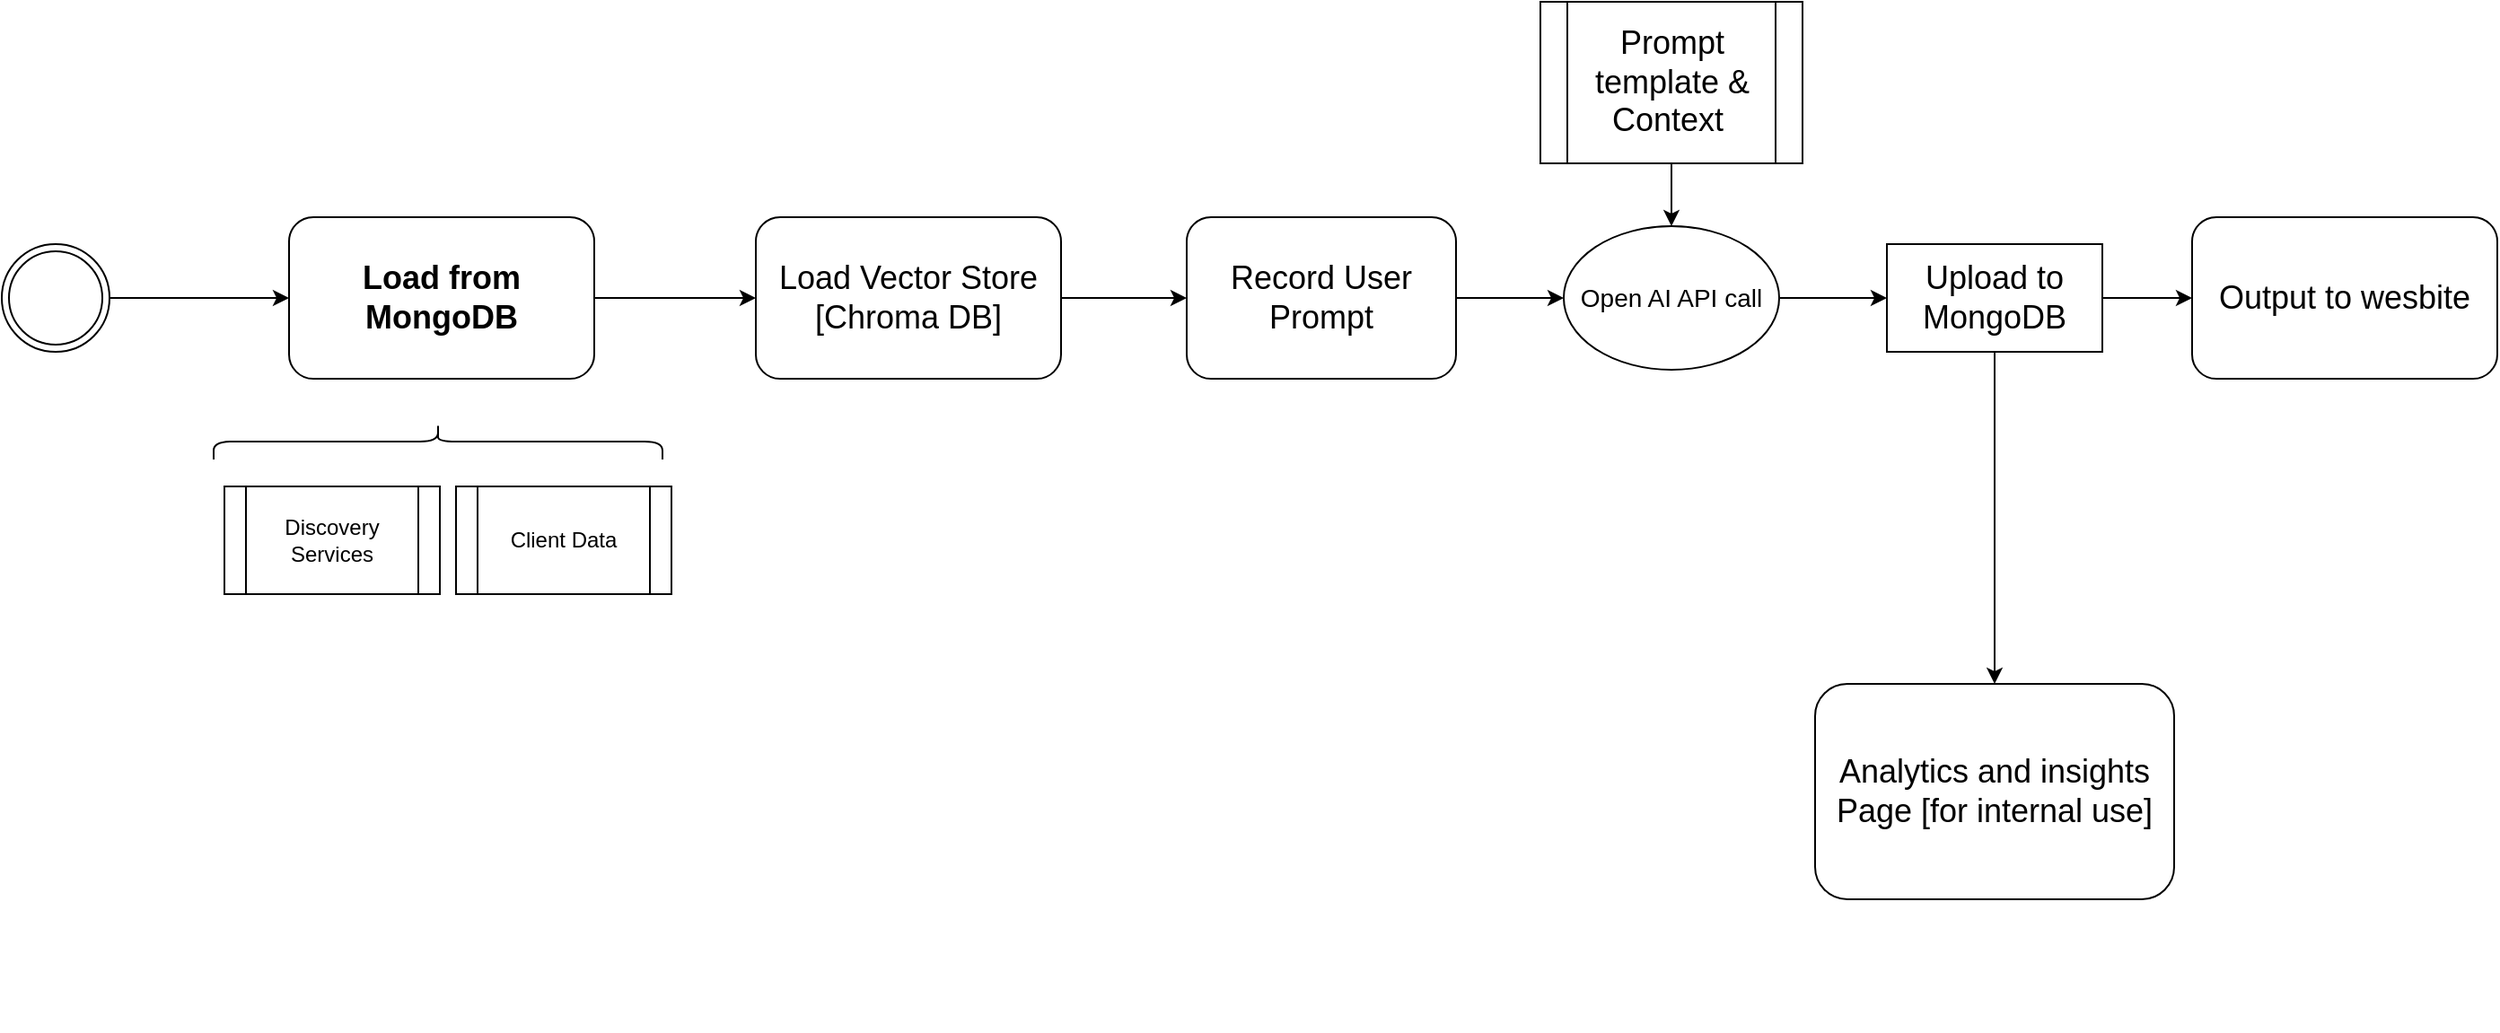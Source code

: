 <mxfile version="21.6.5" type="device">
  <diagram name="Page-1" id="Hjnly-ObfNYb1SgSj2E5">
    <mxGraphModel dx="1985" dy="955" grid="1" gridSize="10" guides="1" tooltips="1" connect="1" arrows="1" fold="1" page="1" pageScale="1" pageWidth="827" pageHeight="1169" math="0" shadow="0">
      <root>
        <mxCell id="0" />
        <mxCell id="1" parent="0" />
        <mxCell id="CQddjoPvEdrn5OGaLywG-10" style="edgeStyle=orthogonalEdgeStyle;rounded=0;orthogonalLoop=1;jettySize=auto;html=1;entryX=0;entryY=0.5;entryDx=0;entryDy=0;" edge="1" parent="1" source="CQddjoPvEdrn5OGaLywG-1" target="CQddjoPvEdrn5OGaLywG-2">
          <mxGeometry relative="1" as="geometry" />
        </mxCell>
        <mxCell id="CQddjoPvEdrn5OGaLywG-1" value="&lt;b&gt;&lt;font style=&quot;font-size: 18px;&quot;&gt;Load from MongoDB&lt;/font&gt;&lt;/b&gt;" style="rounded=1;whiteSpace=wrap;html=1;" vertex="1" parent="1">
          <mxGeometry x="390" y="140" width="170" height="90" as="geometry" />
        </mxCell>
        <mxCell id="CQddjoPvEdrn5OGaLywG-14" value="" style="edgeStyle=orthogonalEdgeStyle;rounded=0;orthogonalLoop=1;jettySize=auto;html=1;entryX=0;entryY=0.5;entryDx=0;entryDy=0;" edge="1" parent="1" source="CQddjoPvEdrn5OGaLywG-2" target="CQddjoPvEdrn5OGaLywG-13">
          <mxGeometry relative="1" as="geometry" />
        </mxCell>
        <mxCell id="CQddjoPvEdrn5OGaLywG-2" value="&lt;font style=&quot;font-size: 18px;&quot;&gt;Load Vector Store&lt;br&gt;[Chroma DB]&lt;/font&gt;" style="rounded=1;whiteSpace=wrap;html=1;" vertex="1" parent="1">
          <mxGeometry x="650" y="140" width="170" height="90" as="geometry" />
        </mxCell>
        <mxCell id="CQddjoPvEdrn5OGaLywG-5" style="edgeStyle=orthogonalEdgeStyle;rounded=0;orthogonalLoop=1;jettySize=auto;html=1;entryX=0;entryY=0.5;entryDx=0;entryDy=0;" edge="1" parent="1" source="CQddjoPvEdrn5OGaLywG-4" target="CQddjoPvEdrn5OGaLywG-1">
          <mxGeometry relative="1" as="geometry" />
        </mxCell>
        <mxCell id="CQddjoPvEdrn5OGaLywG-4" value="" style="ellipse;shape=doubleEllipse;html=1;dashed=0;whiteSpace=wrap;aspect=fixed;" vertex="1" parent="1">
          <mxGeometry x="230" y="155" width="60" height="60" as="geometry" />
        </mxCell>
        <mxCell id="CQddjoPvEdrn5OGaLywG-6" value="" style="shape=curlyBracket;whiteSpace=wrap;html=1;rounded=1;flipH=1;labelPosition=right;verticalLabelPosition=middle;align=left;verticalAlign=middle;rotation=-90;" vertex="1" parent="1">
          <mxGeometry x="463" y="140" width="20" height="250" as="geometry" />
        </mxCell>
        <mxCell id="CQddjoPvEdrn5OGaLywG-8" value="Client Data" style="shape=process;whiteSpace=wrap;html=1;backgroundOutline=1;" vertex="1" parent="1">
          <mxGeometry x="483" y="290" width="120" height="60" as="geometry" />
        </mxCell>
        <mxCell id="CQddjoPvEdrn5OGaLywG-9" value="Discovery Services" style="shape=process;whiteSpace=wrap;html=1;backgroundOutline=1;" vertex="1" parent="1">
          <mxGeometry x="354" y="290" width="120" height="60" as="geometry" />
        </mxCell>
        <mxCell id="CQddjoPvEdrn5OGaLywG-11" value="" style="shape=image;verticalLabelPosition=bottom;labelBackgroundColor=default;verticalAlign=top;aspect=fixed;imageAspect=0;image=https://miro.medium.com/v2/resize:fit:512/1*doAg1_fMQKWFoub-6gwUiQ.png;" vertex="1" parent="1">
          <mxGeometry x="425" y="40" width="100" height="100" as="geometry" />
        </mxCell>
        <mxCell id="CQddjoPvEdrn5OGaLywG-12" value="" style="shape=image;verticalLabelPosition=bottom;labelBackgroundColor=default;verticalAlign=top;aspect=fixed;imageAspect=0;image=https://miro.medium.com/v2/resize:fit:1044/1*d2XUNgrLw7687CDfXx9-Dw.png;" vertex="1" parent="1">
          <mxGeometry x="685" y="40" width="100" height="94.45" as="geometry" />
        </mxCell>
        <mxCell id="CQddjoPvEdrn5OGaLywG-33" style="edgeStyle=orthogonalEdgeStyle;rounded=0;orthogonalLoop=1;jettySize=auto;html=1;entryX=0;entryY=0.5;entryDx=0;entryDy=0;" edge="1" parent="1" source="CQddjoPvEdrn5OGaLywG-13" target="CQddjoPvEdrn5OGaLywG-16">
          <mxGeometry relative="1" as="geometry" />
        </mxCell>
        <mxCell id="CQddjoPvEdrn5OGaLywG-13" value="&lt;span style=&quot;font-size: 18px;&quot;&gt;Record User &lt;br&gt;Prompt&lt;/span&gt;" style="rounded=1;whiteSpace=wrap;html=1;" vertex="1" parent="1">
          <mxGeometry x="890" y="140" width="150" height="90" as="geometry" />
        </mxCell>
        <mxCell id="CQddjoPvEdrn5OGaLywG-21" value="" style="edgeStyle=orthogonalEdgeStyle;rounded=0;orthogonalLoop=1;jettySize=auto;html=1;" edge="1" parent="1" source="CQddjoPvEdrn5OGaLywG-16" target="CQddjoPvEdrn5OGaLywG-20">
          <mxGeometry relative="1" as="geometry" />
        </mxCell>
        <mxCell id="CQddjoPvEdrn5OGaLywG-16" value="&lt;font style=&quot;font-size: 14px;&quot;&gt;Open AI API call&lt;/font&gt;" style="ellipse;whiteSpace=wrap;html=1;" vertex="1" parent="1">
          <mxGeometry x="1100" y="145" width="120" height="80" as="geometry" />
        </mxCell>
        <mxCell id="CQddjoPvEdrn5OGaLywG-19" style="edgeStyle=orthogonalEdgeStyle;rounded=0;orthogonalLoop=1;jettySize=auto;html=1;" edge="1" parent="1" source="CQddjoPvEdrn5OGaLywG-18" target="CQddjoPvEdrn5OGaLywG-16">
          <mxGeometry relative="1" as="geometry" />
        </mxCell>
        <mxCell id="CQddjoPvEdrn5OGaLywG-18" value="&lt;font style=&quot;font-size: 18px;&quot;&gt;Prompt template &amp;amp; Context&amp;nbsp;&lt;/font&gt;" style="shape=process;whiteSpace=wrap;html=1;backgroundOutline=1;" vertex="1" parent="1">
          <mxGeometry x="1087" y="20" width="146" height="90" as="geometry" />
        </mxCell>
        <mxCell id="CQddjoPvEdrn5OGaLywG-28" style="edgeStyle=orthogonalEdgeStyle;rounded=0;orthogonalLoop=1;jettySize=auto;html=1;entryX=0.5;entryY=0;entryDx=0;entryDy=0;" edge="1" parent="1" source="CQddjoPvEdrn5OGaLywG-20" target="CQddjoPvEdrn5OGaLywG-27">
          <mxGeometry relative="1" as="geometry" />
        </mxCell>
        <mxCell id="CQddjoPvEdrn5OGaLywG-34" style="edgeStyle=orthogonalEdgeStyle;rounded=0;orthogonalLoop=1;jettySize=auto;html=1;entryX=0;entryY=0.5;entryDx=0;entryDy=0;" edge="1" parent="1" source="CQddjoPvEdrn5OGaLywG-20" target="CQddjoPvEdrn5OGaLywG-22">
          <mxGeometry relative="1" as="geometry" />
        </mxCell>
        <mxCell id="CQddjoPvEdrn5OGaLywG-20" value="&lt;font style=&quot;font-size: 18px;&quot;&gt;Upload to MongoDB&lt;/font&gt;" style="whiteSpace=wrap;html=1;" vertex="1" parent="1">
          <mxGeometry x="1280" y="155" width="120" height="60" as="geometry" />
        </mxCell>
        <mxCell id="CQddjoPvEdrn5OGaLywG-22" value="&lt;span style=&quot;font-size: 18px;&quot;&gt;Output to wesbite&lt;/span&gt;" style="rounded=1;whiteSpace=wrap;html=1;" vertex="1" parent="1">
          <mxGeometry x="1450" y="140" width="170" height="90" as="geometry" />
        </mxCell>
        <mxCell id="CQddjoPvEdrn5OGaLywG-25" value="" style="shape=image;verticalLabelPosition=bottom;labelBackgroundColor=default;verticalAlign=top;aspect=fixed;imageAspect=0;image=https://static.vecteezy.com/system/resources/previews/022/227/364/non_2x/openai-chatgpt-logo-icon-free-png.png;" vertex="1" parent="1">
          <mxGeometry x="1090" y="240" width="100" height="100" as="geometry" />
        </mxCell>
        <mxCell id="CQddjoPvEdrn5OGaLywG-26" value="" style="shape=image;verticalLabelPosition=bottom;labelBackgroundColor=default;verticalAlign=top;aspect=fixed;imageAspect=0;image=https://seeklogo.com/images/S/streamlit-logo-B405F7E2FC-seeklogo.com.png;" vertex="1" parent="1">
          <mxGeometry x="1455" y="59.79" width="160" height="74.66" as="geometry" />
        </mxCell>
        <mxCell id="CQddjoPvEdrn5OGaLywG-27" value="&lt;font style=&quot;font-size: 18px;&quot;&gt;Analytics and insights&lt;br&gt;Page [for internal use]&lt;/font&gt;" style="rounded=1;whiteSpace=wrap;html=1;" vertex="1" parent="1">
          <mxGeometry x="1240" y="400" width="200" height="120" as="geometry" />
        </mxCell>
        <mxCell id="CQddjoPvEdrn5OGaLywG-29" value="" style="shape=image;verticalLabelPosition=bottom;labelBackgroundColor=default;verticalAlign=top;aspect=fixed;imageAspect=0;image=https://cryptologos.cc/logos/dash-dash-logo.png;" vertex="1" parent="1">
          <mxGeometry x="1120" y="470" width="100" height="100" as="geometry" />
        </mxCell>
        <mxCell id="CQddjoPvEdrn5OGaLywG-30" value="" style="shape=image;verticalLabelPosition=bottom;labelBackgroundColor=default;verticalAlign=top;aspect=fixed;imageAspect=0;image=https://upload.wikimedia.org/wikipedia/commons/8/8a/Plotly-logo.png;" vertex="1" parent="1">
          <mxGeometry x="1233" y="520" width="220" height="73.33" as="geometry" />
        </mxCell>
      </root>
    </mxGraphModel>
  </diagram>
</mxfile>
